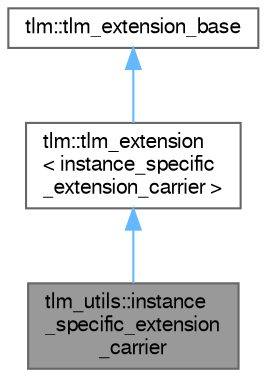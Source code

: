 digraph "tlm_utils::instance_specific_extension_carrier"
{
 // LATEX_PDF_SIZE
  bgcolor="transparent";
  edge [fontname=FreeSans,fontsize=10,labelfontname=FreeSans,labelfontsize=10];
  node [fontname=FreeSans,fontsize=10,shape=box,height=0.2,width=0.4];
  Node1 [id="Node000001",label="tlm_utils::instance\l_specific_extension\l_carrier",height=0.2,width=0.4,color="gray40", fillcolor="grey60", style="filled", fontcolor="black",tooltip=" "];
  Node2 -> Node1 [id="edge1_Node000001_Node000002",dir="back",color="steelblue1",style="solid",tooltip=" "];
  Node2 [id="Node000002",label="tlm::tlm_extension\l\< instance_specific\l_extension_carrier \>",height=0.2,width=0.4,color="gray40", fillcolor="white", style="filled",URL="$a01221.html",tooltip=" "];
  Node3 -> Node2 [id="edge2_Node000002_Node000003",dir="back",color="steelblue1",style="solid",tooltip=" "];
  Node3 [id="Node000003",label="tlm::tlm_extension_base",height=0.2,width=0.4,color="gray40", fillcolor="white", style="filled",URL="$a01217.html",tooltip=" "];
}
